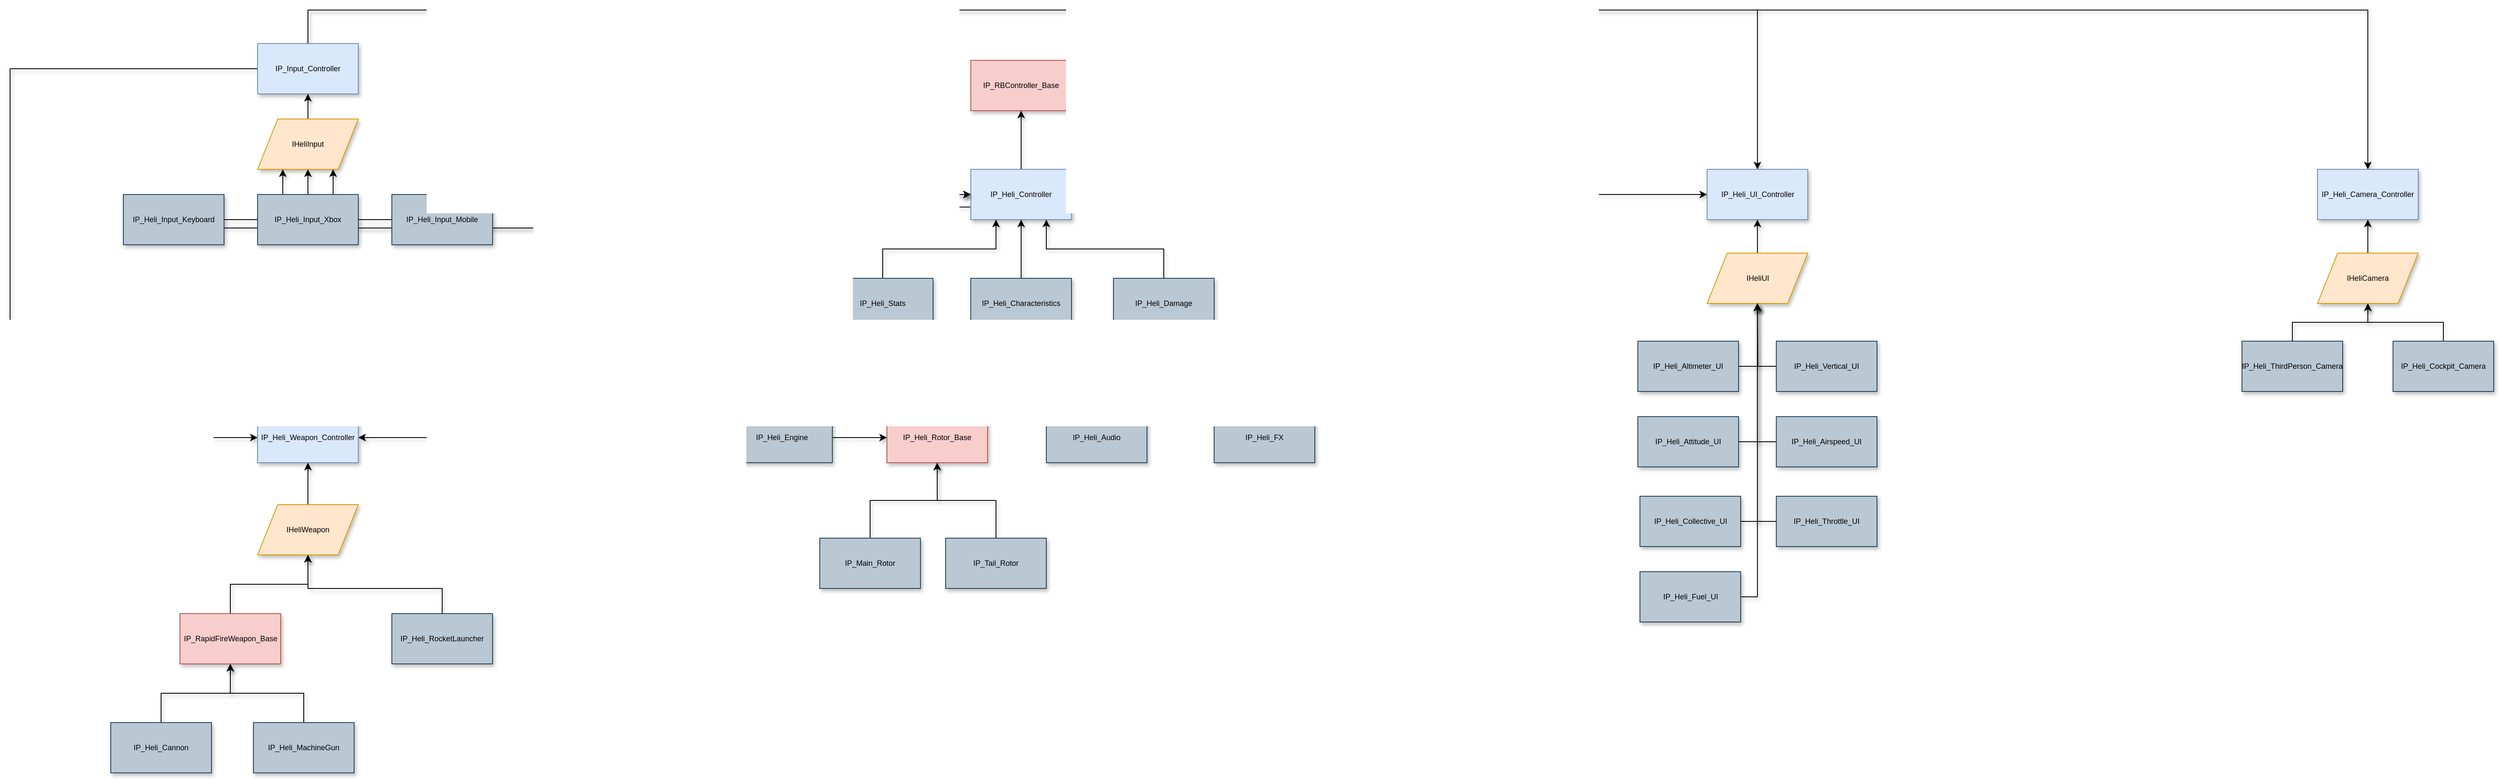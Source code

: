 <mxfile version="14.6.13" type="device"><diagram id="9c-WBVmgkUJZAh9y32KX" name="Page-1"><mxGraphModel dx="2272" dy="705" grid="1" gridSize="10" guides="1" tooltips="1" connect="1" arrows="1" fold="1" page="1" pageScale="1" pageWidth="850" pageHeight="1100" math="0" shadow="0"><root><mxCell id="0"/><mxCell id="1" parent="0"/><mxCell id="necef5BxRWjwQndRTKQW-10" style="edgeStyle=orthogonalEdgeStyle;rounded=0;html=1;exitX=0;exitY=0.5;entryX=0.75;entryY=1;jettySize=auto;orthogonalLoop=1;fontSize=9;shadow=1;" edge="1" parent="1" source="necef5BxRWjwQndRTKQW-38" target="necef5BxRWjwQndRTKQW-63"><mxGeometry relative="1" as="geometry"/></mxCell><mxCell id="necef5BxRWjwQndRTKQW-11" style="edgeStyle=orthogonalEdgeStyle;rounded=0;html=1;exitX=1;exitY=0.5;entryX=0;entryY=0.5;jettySize=auto;orthogonalLoop=1;fontSize=9;shadow=1;" edge="1" parent="1" source="necef5BxRWjwQndRTKQW-30" target="necef5BxRWjwQndRTKQW-16"><mxGeometry relative="1" as="geometry"><Array as="points"><mxPoint x="105" y="390"/><mxPoint x="500" y="390"/><mxPoint x="500" y="350"/></Array></mxGeometry></mxCell><mxCell id="necef5BxRWjwQndRTKQW-12" style="edgeStyle=orthogonalEdgeStyle;rounded=0;html=1;exitX=1;exitY=0.5;entryX=0;entryY=0.5;jettySize=auto;orthogonalLoop=1;fontSize=9;shadow=1;" edge="1" parent="1" source="necef5BxRWjwQndRTKQW-36" target="necef5BxRWjwQndRTKQW-16"><mxGeometry relative="1" as="geometry"><Array as="points"><mxPoint x="265" y="390"/><mxPoint x="500" y="390"/><mxPoint x="500" y="350"/></Array></mxGeometry></mxCell><mxCell id="necef5BxRWjwQndRTKQW-13" value="" style="edgeStyle=orthogonalEdgeStyle;rounded=0;html=1;jettySize=auto;orthogonalLoop=1;fontSize=9;shadow=1;" edge="1" parent="1" source="necef5BxRWjwQndRTKQW-16" target="necef5BxRWjwQndRTKQW-17"><mxGeometry relative="1" as="geometry"/></mxCell><mxCell id="necef5BxRWjwQndRTKQW-14" style="edgeStyle=orthogonalEdgeStyle;rounded=0;html=1;exitX=1;exitY=0.5;entryX=0;entryY=0.5;jettySize=auto;orthogonalLoop=1;fontSize=9;shadow=1;" edge="1" parent="1" source="necef5BxRWjwQndRTKQW-16" target="necef5BxRWjwQndRTKQW-43"><mxGeometry relative="1" as="geometry"/></mxCell><mxCell id="necef5BxRWjwQndRTKQW-15" style="edgeStyle=orthogonalEdgeStyle;rounded=0;comic=0;html=1;exitX=0;exitY=0.75;entryX=1;entryY=0.5;shadow=1;jettySize=auto;orthogonalLoop=1;fontSize=9;" edge="1" parent="1" source="necef5BxRWjwQndRTKQW-16" target="necef5BxRWjwQndRTKQW-64"><mxGeometry relative="1" as="geometry"><Array as="points"><mxPoint x="520" y="365"/><mxPoint x="520" y="640"/></Array></mxGeometry></mxCell><mxCell id="necef5BxRWjwQndRTKQW-16" value="IP_Heli_Controller" style="rounded=0;whiteSpace=wrap;html=1;fontSize=9;fillColor=#dae8fc;strokeColor=#6c8ebf;shadow=1;" vertex="1" parent="1"><mxGeometry x="995" y="320" width="120" height="60" as="geometry"/></mxCell><mxCell id="necef5BxRWjwQndRTKQW-17" value="IP_RBController_Base" style="rounded=0;whiteSpace=wrap;html=1;fontSize=9;fillColor=#f8cecc;strokeColor=#b85450;shadow=1;" vertex="1" parent="1"><mxGeometry x="995" y="190" width="120" height="60" as="geometry"/></mxCell><mxCell id="necef5BxRWjwQndRTKQW-18" value="" style="edgeStyle=orthogonalEdgeStyle;rounded=0;html=1;jettySize=auto;orthogonalLoop=1;fontSize=9;shadow=1;" edge="1" parent="1" source="necef5BxRWjwQndRTKQW-19" target="necef5BxRWjwQndRTKQW-16"><mxGeometry relative="1" as="geometry"/></mxCell><mxCell id="necef5BxRWjwQndRTKQW-19" value="IP_Heli_Characteristics" style="rounded=0;whiteSpace=wrap;html=1;fontSize=9;fillColor=#bac8d3;strokeColor=#23445d;shadow=1;" vertex="1" parent="1"><mxGeometry x="995" y="450" width="120" height="60" as="geometry"/></mxCell><mxCell id="necef5BxRWjwQndRTKQW-20" style="edgeStyle=orthogonalEdgeStyle;rounded=0;html=1;exitX=0.5;exitY=0;entryX=0.5;entryY=1;jettySize=auto;orthogonalLoop=1;fontSize=9;shadow=1;" edge="1" parent="1" source="necef5BxRWjwQndRTKQW-22" target="necef5BxRWjwQndRTKQW-19"><mxGeometry relative="1" as="geometry"/></mxCell><mxCell id="necef5BxRWjwQndRTKQW-21" style="edgeStyle=orthogonalEdgeStyle;rounded=0;html=1;exitX=1;exitY=0.5;entryX=0;entryY=0.5;jettySize=auto;orthogonalLoop=1;fontSize=9;shadow=1;" edge="1" parent="1" source="necef5BxRWjwQndRTKQW-22" target="necef5BxRWjwQndRTKQW-24"><mxGeometry relative="1" as="geometry"/></mxCell><mxCell id="necef5BxRWjwQndRTKQW-22" value="IP_Heli_Engine" style="rounded=0;whiteSpace=wrap;html=1;fontSize=9;fillColor=#bac8d3;strokeColor=#23445d;shadow=1;" vertex="1" parent="1"><mxGeometry x="710" y="610" width="120" height="60" as="geometry"/></mxCell><mxCell id="necef5BxRWjwQndRTKQW-23" style="edgeStyle=orthogonalEdgeStyle;rounded=0;html=1;exitX=0.5;exitY=0;entryX=0.5;entryY=1;jettySize=auto;orthogonalLoop=1;fontSize=9;shadow=1;" edge="1" parent="1" source="necef5BxRWjwQndRTKQW-24" target="necef5BxRWjwQndRTKQW-19"><mxGeometry relative="1" as="geometry"/></mxCell><mxCell id="necef5BxRWjwQndRTKQW-24" value="&lt;div&gt;IP_Heli_Rotor_Base&lt;/div&gt;" style="rounded=0;whiteSpace=wrap;html=1;fontSize=9;fillColor=#f8cecc;strokeColor=#b85450;shadow=1;" vertex="1" parent="1"><mxGeometry x="895" y="610" width="120" height="60" as="geometry"/></mxCell><mxCell id="necef5BxRWjwQndRTKQW-25" style="edgeStyle=orthogonalEdgeStyle;rounded=0;html=1;exitX=0.5;exitY=0;entryX=0.5;entryY=1;jettySize=auto;orthogonalLoop=1;fontSize=9;shadow=1;" edge="1" parent="1" source="necef5BxRWjwQndRTKQW-26" target="necef5BxRWjwQndRTKQW-24"><mxGeometry relative="1" as="geometry"/></mxCell><mxCell id="necef5BxRWjwQndRTKQW-26" value="&lt;div&gt;IP_Main_Rotor&lt;/div&gt;" style="rounded=0;whiteSpace=wrap;html=1;fontSize=9;fillColor=#bac8d3;strokeColor=#23445d;shadow=1;" vertex="1" parent="1"><mxGeometry x="815" y="760" width="120" height="60" as="geometry"/></mxCell><mxCell id="necef5BxRWjwQndRTKQW-27" style="edgeStyle=orthogonalEdgeStyle;rounded=0;html=1;exitX=0.5;exitY=0;entryX=0.5;entryY=1;jettySize=auto;orthogonalLoop=1;fontSize=9;shadow=1;" edge="1" parent="1" source="necef5BxRWjwQndRTKQW-28" target="necef5BxRWjwQndRTKQW-24"><mxGeometry relative="1" as="geometry"/></mxCell><mxCell id="necef5BxRWjwQndRTKQW-28" value="&lt;div&gt;IP_Tail_Rotor&lt;/div&gt;" style="rounded=0;whiteSpace=wrap;html=1;fontSize=9;fillColor=#bac8d3;strokeColor=#23445d;shadow=1;" vertex="1" parent="1"><mxGeometry x="965" y="760" width="120" height="60" as="geometry"/></mxCell><mxCell id="necef5BxRWjwQndRTKQW-29" style="edgeStyle=orthogonalEdgeStyle;rounded=0;html=1;exitX=1;exitY=0.5;entryX=0.25;entryY=1;jettySize=auto;orthogonalLoop=1;fontSize=9;shadow=1;" edge="1" parent="1" source="necef5BxRWjwQndRTKQW-30" target="necef5BxRWjwQndRTKQW-63"><mxGeometry relative="1" as="geometry"/></mxCell><mxCell id="necef5BxRWjwQndRTKQW-30" value="IP_Heli_Input_Keyboard" style="rounded=0;whiteSpace=wrap;html=1;fontSize=9;fillColor=#bac8d3;strokeColor=#23445d;shadow=1;" vertex="1" parent="1"><mxGeometry x="-15" y="350" width="120" height="60" as="geometry"/></mxCell><mxCell id="necef5BxRWjwQndRTKQW-31" style="edgeStyle=orthogonalEdgeStyle;rounded=0;comic=0;html=1;exitX=0;exitY=0.5;entryX=0;entryY=0.5;shadow=1;jettySize=auto;orthogonalLoop=1;fontSize=9;" edge="1" parent="1" source="necef5BxRWjwQndRTKQW-34" target="necef5BxRWjwQndRTKQW-64"><mxGeometry relative="1" as="geometry"><Array as="points"><mxPoint x="-150" y="200"/><mxPoint x="-150" y="640"/></Array></mxGeometry></mxCell><mxCell id="necef5BxRWjwQndRTKQW-32" style="edgeStyle=orthogonalEdgeStyle;rounded=0;comic=0;html=1;exitX=0.5;exitY=0;entryX=0.5;entryY=0;shadow=1;jettySize=auto;orthogonalLoop=1;fontSize=9;" edge="1" parent="1" source="necef5BxRWjwQndRTKQW-34" target="necef5BxRWjwQndRTKQW-43"><mxGeometry relative="1" as="geometry"><Array as="points"><mxPoint x="205" y="130"/><mxPoint x="1932" y="130"/></Array></mxGeometry></mxCell><mxCell id="necef5BxRWjwQndRTKQW-33" style="edgeStyle=orthogonalEdgeStyle;rounded=0;comic=0;html=1;exitX=0.5;exitY=0;entryX=0.5;entryY=0;shadow=1;jettySize=auto;orthogonalLoop=1;fontSize=9;" edge="1" parent="1" source="necef5BxRWjwQndRTKQW-34" target="necef5BxRWjwQndRTKQW-77"><mxGeometry relative="1" as="geometry"><Array as="points"><mxPoint x="205" y="130"/><mxPoint x="2660" y="130"/></Array></mxGeometry></mxCell><mxCell id="necef5BxRWjwQndRTKQW-34" value="IP_Input_Controller" style="rounded=0;whiteSpace=wrap;html=1;fontSize=9;fillColor=#dae8fc;strokeColor=#6c8ebf;shadow=1;" vertex="1" parent="1"><mxGeometry x="145" y="170" width="120" height="60" as="geometry"/></mxCell><mxCell id="necef5BxRWjwQndRTKQW-35" style="edgeStyle=orthogonalEdgeStyle;rounded=0;html=1;exitX=0.5;exitY=0;jettySize=auto;orthogonalLoop=1;fontSize=9;shadow=1;" edge="1" parent="1" source="necef5BxRWjwQndRTKQW-36" target="necef5BxRWjwQndRTKQW-63"><mxGeometry relative="1" as="geometry"/></mxCell><mxCell id="necef5BxRWjwQndRTKQW-36" value="IP_Heli_Input_Xbox" style="rounded=0;whiteSpace=wrap;html=1;fontSize=9;fillColor=#bac8d3;strokeColor=#23445d;shadow=1;" vertex="1" parent="1"><mxGeometry x="145" y="350" width="120" height="60" as="geometry"/></mxCell><mxCell id="necef5BxRWjwQndRTKQW-37" style="edgeStyle=orthogonalEdgeStyle;rounded=0;html=1;exitX=1;exitY=0.5;entryX=0;entryY=0.5;jettySize=auto;orthogonalLoop=1;fontSize=9;shadow=1;" edge="1" parent="1" source="necef5BxRWjwQndRTKQW-38" target="necef5BxRWjwQndRTKQW-16"><mxGeometry relative="1" as="geometry"><Array as="points"><mxPoint x="425" y="390"/><mxPoint x="500" y="390"/><mxPoint x="500" y="350"/></Array></mxGeometry></mxCell><mxCell id="necef5BxRWjwQndRTKQW-38" value="IP_Heli_Input_Mobile" style="rounded=0;whiteSpace=wrap;html=1;fontSize=9;fillColor=#bac8d3;strokeColor=#23445d;shadow=1;" vertex="1" parent="1"><mxGeometry x="305" y="350" width="120" height="60" as="geometry"/></mxCell><mxCell id="necef5BxRWjwQndRTKQW-39" style="edgeStyle=orthogonalEdgeStyle;rounded=0;html=1;exitX=0.5;exitY=0;jettySize=auto;orthogonalLoop=1;fontSize=9;shadow=1;" edge="1" parent="1" source="necef5BxRWjwQndRTKQW-40"><mxGeometry relative="1" as="geometry"><mxPoint x="1060" y="510" as="targetPoint"/></mxGeometry></mxCell><mxCell id="necef5BxRWjwQndRTKQW-40" value="IP_Heli_Audio" style="rounded=0;whiteSpace=wrap;html=1;fontSize=9;fillColor=#bac8d3;strokeColor=#23445d;shadow=1;" vertex="1" parent="1"><mxGeometry x="1085" y="610" width="120" height="60" as="geometry"/></mxCell><mxCell id="necef5BxRWjwQndRTKQW-41" style="edgeStyle=orthogonalEdgeStyle;rounded=0;html=1;exitX=0.5;exitY=0;jettySize=auto;orthogonalLoop=1;fontSize=9;shadow=1;" edge="1" parent="1" source="necef5BxRWjwQndRTKQW-42" target="necef5BxRWjwQndRTKQW-19"><mxGeometry relative="1" as="geometry"/></mxCell><mxCell id="necef5BxRWjwQndRTKQW-42" value="IP_Heli_FX" style="rounded=0;whiteSpace=wrap;html=1;fontSize=9;fillColor=#bac8d3;strokeColor=#23445d;shadow=1;" vertex="1" parent="1"><mxGeometry x="1285" y="610" width="120" height="60" as="geometry"/></mxCell><mxCell id="necef5BxRWjwQndRTKQW-43" value="IP_Heli_UI_Controller" style="rounded=0;whiteSpace=wrap;html=1;fontSize=9;fillColor=#dae8fc;strokeColor=#6c8ebf;shadow=1;" vertex="1" parent="1"><mxGeometry x="1872.5" y="320" width="120" height="60" as="geometry"/></mxCell><mxCell id="necef5BxRWjwQndRTKQW-44" style="edgeStyle=orthogonalEdgeStyle;rounded=0;html=1;exitX=0.5;exitY=0;jettySize=auto;orthogonalLoop=1;fontSize=9;shadow=1;" edge="1" parent="1" source="necef5BxRWjwQndRTKQW-45" target="necef5BxRWjwQndRTKQW-43"><mxGeometry relative="1" as="geometry"/></mxCell><mxCell id="necef5BxRWjwQndRTKQW-45" value="IHeliUI" style="shape=parallelogram;perimeter=parallelogramPerimeter;whiteSpace=wrap;html=1;fontSize=9;fillColor=#ffe6cc;strokeColor=#d79b00;shadow=1;" vertex="1" parent="1"><mxGeometry x="1872.5" y="420" width="120" height="60" as="geometry"/></mxCell><mxCell id="necef5BxRWjwQndRTKQW-46" style="edgeStyle=orthogonalEdgeStyle;rounded=0;html=1;exitX=1;exitY=0.5;entryX=0.5;entryY=1;jettySize=auto;orthogonalLoop=1;fontSize=9;shadow=1;" edge="1" parent="1" source="necef5BxRWjwQndRTKQW-47" target="necef5BxRWjwQndRTKQW-45"><mxGeometry relative="1" as="geometry"/></mxCell><mxCell id="necef5BxRWjwQndRTKQW-47" value="IP_Heli_Altimeter_UI" style="rounded=0;whiteSpace=wrap;html=1;fontSize=9;fillColor=#bac8d3;strokeColor=#23445d;shadow=1;" vertex="1" parent="1"><mxGeometry x="1790" y="525" width="120" height="60" as="geometry"/></mxCell><mxCell id="necef5BxRWjwQndRTKQW-48" style="edgeStyle=orthogonalEdgeStyle;rounded=0;html=1;exitX=1;exitY=0.5;entryX=0.5;entryY=1;jettySize=auto;orthogonalLoop=1;fontSize=9;shadow=1;" edge="1" parent="1" source="necef5BxRWjwQndRTKQW-49" target="necef5BxRWjwQndRTKQW-45"><mxGeometry relative="1" as="geometry"/></mxCell><mxCell id="necef5BxRWjwQndRTKQW-49" value="&lt;div&gt;IP_Heli_Attitude_UI&lt;/div&gt;" style="rounded=0;whiteSpace=wrap;html=1;fontSize=9;fillColor=#bac8d3;strokeColor=#23445d;shadow=1;" vertex="1" parent="1"><mxGeometry x="1790" y="615" width="120" height="60" as="geometry"/></mxCell><mxCell id="necef5BxRWjwQndRTKQW-50" style="edgeStyle=orthogonalEdgeStyle;rounded=0;html=1;exitX=0;exitY=0.5;jettySize=auto;orthogonalLoop=1;fontSize=9;shadow=1;" edge="1" parent="1" source="necef5BxRWjwQndRTKQW-51"><mxGeometry relative="1" as="geometry"><mxPoint x="1932.5" y="480" as="targetPoint"/></mxGeometry></mxCell><mxCell id="necef5BxRWjwQndRTKQW-51" value="&lt;div&gt;IP_Heli_Vertical_UI&lt;/div&gt;" style="rounded=0;whiteSpace=wrap;html=1;fontSize=9;fillColor=#bac8d3;strokeColor=#23445d;shadow=1;" vertex="1" parent="1"><mxGeometry x="1955" y="525" width="120" height="60" as="geometry"/></mxCell><mxCell id="necef5BxRWjwQndRTKQW-52" style="edgeStyle=orthogonalEdgeStyle;rounded=0;html=1;exitX=0;exitY=0.5;jettySize=auto;orthogonalLoop=1;fontSize=9;shadow=1;" edge="1" parent="1" source="necef5BxRWjwQndRTKQW-53" target="necef5BxRWjwQndRTKQW-45"><mxGeometry relative="1" as="geometry"/></mxCell><mxCell id="necef5BxRWjwQndRTKQW-53" value="&lt;div&gt;IP_Heli_Airspeed_UI&lt;/div&gt;" style="rounded=0;whiteSpace=wrap;html=1;fontSize=9;fillColor=#bac8d3;strokeColor=#23445d;shadow=1;" vertex="1" parent="1"><mxGeometry x="1955" y="615" width="120" height="60" as="geometry"/></mxCell><mxCell id="necef5BxRWjwQndRTKQW-54" style="edgeStyle=orthogonalEdgeStyle;rounded=0;html=1;exitX=0;exitY=0.5;entryX=0.5;entryY=1;jettySize=auto;orthogonalLoop=1;fontSize=9;shadow=1;" edge="1" parent="1" source="necef5BxRWjwQndRTKQW-55" target="necef5BxRWjwQndRTKQW-45"><mxGeometry relative="1" as="geometry"/></mxCell><mxCell id="necef5BxRWjwQndRTKQW-55" value="&lt;div&gt;IP_Heli_Throttle_UI&lt;/div&gt;" style="rounded=0;whiteSpace=wrap;html=1;fontSize=9;fillColor=#bac8d3;strokeColor=#23445d;shadow=1;" vertex="1" parent="1"><mxGeometry x="1955" y="710" width="120" height="60" as="geometry"/></mxCell><mxCell id="necef5BxRWjwQndRTKQW-56" style="edgeStyle=orthogonalEdgeStyle;rounded=0;html=1;exitX=1;exitY=0.5;entryX=0.5;entryY=1;jettySize=auto;orthogonalLoop=1;fontSize=9;shadow=1;" edge="1" parent="1" source="necef5BxRWjwQndRTKQW-57" target="necef5BxRWjwQndRTKQW-45"><mxGeometry relative="1" as="geometry"/></mxCell><mxCell id="necef5BxRWjwQndRTKQW-57" value="&lt;div&gt;IP_Heli_Collective_UI&lt;/div&gt;" style="rounded=0;whiteSpace=wrap;html=1;fontSize=9;fillColor=#bac8d3;strokeColor=#23445d;shadow=1;" vertex="1" parent="1"><mxGeometry x="1792.5" y="710" width="120" height="60" as="geometry"/></mxCell><mxCell id="necef5BxRWjwQndRTKQW-58" style="edgeStyle=orthogonalEdgeStyle;rounded=0;html=1;exitX=1;exitY=0.5;entryX=0.5;entryY=1;jettySize=auto;orthogonalLoop=1;fontSize=9;shadow=1;" edge="1" parent="1" source="necef5BxRWjwQndRTKQW-59" target="necef5BxRWjwQndRTKQW-45"><mxGeometry relative="1" as="geometry"/></mxCell><mxCell id="necef5BxRWjwQndRTKQW-59" value="&lt;div&gt;IP_Heli_Fuel_UI&lt;/div&gt;" style="rounded=0;whiteSpace=wrap;html=1;fontSize=9;fillColor=#bac8d3;strokeColor=#23445d;shadow=1;" vertex="1" parent="1"><mxGeometry x="1792.5" y="800" width="120" height="60" as="geometry"/></mxCell><mxCell id="necef5BxRWjwQndRTKQW-60" style="edgeStyle=orthogonalEdgeStyle;rounded=0;html=1;exitX=0.5;exitY=0;entryX=0.75;entryY=1;jettySize=auto;orthogonalLoop=1;fontSize=9;shadow=1;" edge="1" parent="1" source="necef5BxRWjwQndRTKQW-61" target="necef5BxRWjwQndRTKQW-16"><mxGeometry relative="1" as="geometry"/></mxCell><mxCell id="necef5BxRWjwQndRTKQW-61" value="IP_Heli_Damage" style="rounded=0;whiteSpace=wrap;html=1;fontSize=9;fillColor=#bac8d3;strokeColor=#23445d;shadow=1;" vertex="1" parent="1"><mxGeometry x="1165" y="450" width="120" height="60" as="geometry"/></mxCell><mxCell id="necef5BxRWjwQndRTKQW-62" style="edgeStyle=orthogonalEdgeStyle;rounded=0;html=1;exitX=0.5;exitY=0;jettySize=auto;orthogonalLoop=1;fontSize=9;shadow=1;" edge="1" parent="1" source="necef5BxRWjwQndRTKQW-63" target="necef5BxRWjwQndRTKQW-34"><mxGeometry relative="1" as="geometry"/></mxCell><mxCell id="necef5BxRWjwQndRTKQW-63" value="IHeliInput" style="shape=parallelogram;perimeter=parallelogramPerimeter;whiteSpace=wrap;html=1;fontSize=9;fillColor=#ffe6cc;strokeColor=#d79b00;shadow=1;" vertex="1" parent="1"><mxGeometry x="145" y="260" width="120" height="60" as="geometry"/></mxCell><mxCell id="necef5BxRWjwQndRTKQW-64" value="IP_Heli_Weapon_Controller" style="rounded=0;whiteSpace=wrap;html=1;shadow=1;fontSize=9;fillColor=#dae8fc;strokeColor=#6c8ebf;" vertex="1" parent="1"><mxGeometry x="145" y="610" width="120" height="60" as="geometry"/></mxCell><mxCell id="necef5BxRWjwQndRTKQW-65" value="" style="edgeStyle=orthogonalEdgeStyle;rounded=0;comic=0;html=1;shadow=1;jettySize=auto;orthogonalLoop=1;fontSize=9;" edge="1" parent="1" source="necef5BxRWjwQndRTKQW-66" target="necef5BxRWjwQndRTKQW-64"><mxGeometry relative="1" as="geometry"/></mxCell><mxCell id="necef5BxRWjwQndRTKQW-66" value="IHeliWeapon" style="shape=parallelogram;perimeter=parallelogramPerimeter;whiteSpace=wrap;html=1;fontSize=9;fillColor=#ffe6cc;strokeColor=#d79b00;shadow=1;" vertex="1" parent="1"><mxGeometry x="145" y="720" width="120" height="60" as="geometry"/></mxCell><mxCell id="necef5BxRWjwQndRTKQW-67" style="edgeStyle=orthogonalEdgeStyle;rounded=0;comic=0;html=1;exitX=0.5;exitY=0;shadow=1;jettySize=auto;orthogonalLoop=1;fontSize=9;" edge="1" parent="1" source="necef5BxRWjwQndRTKQW-68" target="necef5BxRWjwQndRTKQW-74"><mxGeometry relative="1" as="geometry"/></mxCell><mxCell id="necef5BxRWjwQndRTKQW-68" value="&lt;div&gt;IP_Heli_MachineGun&lt;/div&gt;" style="rounded=0;whiteSpace=wrap;html=1;fontSize=9;fillColor=#bac8d3;strokeColor=#23445d;shadow=1;" vertex="1" parent="1"><mxGeometry x="140" y="980" width="120" height="60" as="geometry"/></mxCell><mxCell id="necef5BxRWjwQndRTKQW-69" style="edgeStyle=orthogonalEdgeStyle;rounded=0;comic=0;html=1;exitX=0.5;exitY=0;entryX=0.5;entryY=1;shadow=1;jettySize=auto;orthogonalLoop=1;fontSize=9;" edge="1" parent="1" source="necef5BxRWjwQndRTKQW-70" target="necef5BxRWjwQndRTKQW-66"><mxGeometry relative="1" as="geometry"><Array as="points"><mxPoint x="365" y="820"/><mxPoint x="205" y="820"/></Array></mxGeometry></mxCell><mxCell id="necef5BxRWjwQndRTKQW-70" value="&lt;div&gt;IP_Heli_RocketLauncher&lt;/div&gt;" style="rounded=0;whiteSpace=wrap;html=1;fontSize=9;fillColor=#bac8d3;strokeColor=#23445d;shadow=1;" vertex="1" parent="1"><mxGeometry x="305" y="850" width="120" height="60" as="geometry"/></mxCell><mxCell id="necef5BxRWjwQndRTKQW-71" style="edgeStyle=orthogonalEdgeStyle;rounded=0;comic=0;html=1;exitX=0.5;exitY=0;shadow=1;jettySize=auto;orthogonalLoop=1;fontSize=9;" edge="1" parent="1" source="necef5BxRWjwQndRTKQW-72" target="necef5BxRWjwQndRTKQW-74"><mxGeometry relative="1" as="geometry"/></mxCell><mxCell id="necef5BxRWjwQndRTKQW-72" value="&lt;div&gt;IP_Heli_Cannon&lt;/div&gt;" style="rounded=0;whiteSpace=wrap;html=1;fontSize=9;fillColor=#bac8d3;strokeColor=#23445d;shadow=1;" vertex="1" parent="1"><mxGeometry x="-30" y="980" width="120" height="60" as="geometry"/></mxCell><mxCell id="necef5BxRWjwQndRTKQW-73" style="edgeStyle=orthogonalEdgeStyle;rounded=0;comic=0;html=1;exitX=0.5;exitY=0;shadow=1;jettySize=auto;orthogonalLoop=1;fontSize=9;" edge="1" parent="1" source="necef5BxRWjwQndRTKQW-74" target="necef5BxRWjwQndRTKQW-66"><mxGeometry relative="1" as="geometry"/></mxCell><mxCell id="necef5BxRWjwQndRTKQW-74" value="&lt;div&gt;IP_RapidFireWeapon_Base&lt;/div&gt;" style="rounded=0;whiteSpace=wrap;html=1;fontSize=9;fillColor=#f8cecc;strokeColor=#b85450;shadow=1;" vertex="1" parent="1"><mxGeometry x="52.5" y="850" width="120" height="60" as="geometry"/></mxCell><mxCell id="necef5BxRWjwQndRTKQW-75" style="edgeStyle=orthogonalEdgeStyle;rounded=0;comic=0;html=1;exitX=0.5;exitY=0;entryX=0.25;entryY=1;shadow=1;jettySize=auto;orthogonalLoop=1;fontSize=9;" edge="1" parent="1" source="necef5BxRWjwQndRTKQW-76" target="necef5BxRWjwQndRTKQW-16"><mxGeometry relative="1" as="geometry"/></mxCell><mxCell id="necef5BxRWjwQndRTKQW-76" value="IP_Heli_Stats" style="rounded=0;whiteSpace=wrap;html=1;fontSize=9;fillColor=#bac8d3;strokeColor=#23445d;shadow=1;" vertex="1" parent="1"><mxGeometry x="830" y="450" width="120" height="60" as="geometry"/></mxCell><mxCell id="necef5BxRWjwQndRTKQW-77" value="IP_Heli_Camera_Controller" style="rounded=0;whiteSpace=wrap;html=1;fontSize=9;fillColor=#dae8fc;strokeColor=#6c8ebf;shadow=1;" vertex="1" parent="1"><mxGeometry x="2600" y="320" width="120" height="60" as="geometry"/></mxCell><mxCell id="necef5BxRWjwQndRTKQW-78" style="edgeStyle=orthogonalEdgeStyle;rounded=0;comic=0;html=1;exitX=0.5;exitY=0;entryX=0.5;entryY=1;shadow=1;jettySize=auto;orthogonalLoop=1;fontSize=9;" edge="1" parent="1" source="necef5BxRWjwQndRTKQW-79" target="necef5BxRWjwQndRTKQW-77"><mxGeometry relative="1" as="geometry"/></mxCell><mxCell id="necef5BxRWjwQndRTKQW-79" value="IHeliCamera" style="shape=parallelogram;perimeter=parallelogramPerimeter;whiteSpace=wrap;html=1;fontSize=9;fillColor=#ffe6cc;strokeColor=#d79b00;shadow=1;" vertex="1" parent="1"><mxGeometry x="2600" y="420" width="120" height="60" as="geometry"/></mxCell><mxCell id="necef5BxRWjwQndRTKQW-80" style="edgeStyle=orthogonalEdgeStyle;rounded=0;comic=0;html=1;exitX=0.5;exitY=0;shadow=1;jettySize=auto;orthogonalLoop=1;fontSize=9;" edge="1" parent="1" source="necef5BxRWjwQndRTKQW-81" target="necef5BxRWjwQndRTKQW-79"><mxGeometry relative="1" as="geometry"/></mxCell><mxCell id="necef5BxRWjwQndRTKQW-81" value="&lt;div&gt;IP_Heli_ThirdPerson_Camera&lt;/div&gt;" style="rounded=0;whiteSpace=wrap;html=1;fontSize=9;fillColor=#bac8d3;strokeColor=#23445d;shadow=1;" vertex="1" parent="1"><mxGeometry x="2510" y="525" width="120" height="60" as="geometry"/></mxCell><mxCell id="necef5BxRWjwQndRTKQW-82" style="edgeStyle=orthogonalEdgeStyle;rounded=0;comic=0;html=1;exitX=0.5;exitY=0;entryX=0.5;entryY=1;shadow=1;jettySize=auto;orthogonalLoop=1;fontSize=9;" edge="1" parent="1" source="necef5BxRWjwQndRTKQW-83" target="necef5BxRWjwQndRTKQW-79"><mxGeometry relative="1" as="geometry"/></mxCell><mxCell id="necef5BxRWjwQndRTKQW-83" value="&lt;div&gt;IP_Heli_Cockpit_Camera&lt;/div&gt;" style="rounded=0;whiteSpace=wrap;html=1;fontSize=9;fillColor=#bac8d3;strokeColor=#23445d;shadow=1;" vertex="1" parent="1"><mxGeometry x="2690" y="525" width="120" height="60" as="geometry"/></mxCell></root></mxGraphModel></diagram></mxfile>